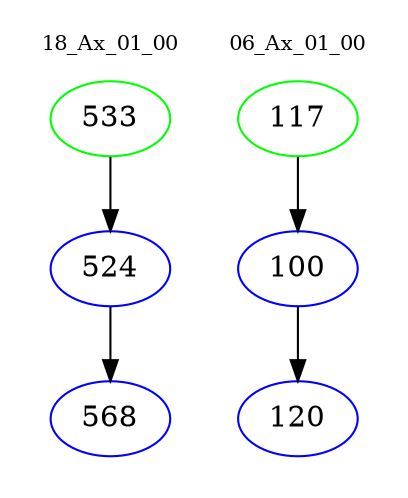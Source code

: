 digraph{
subgraph cluster_0 {
color = white
label = "18_Ax_01_00";
fontsize=10;
T0_533 [label="533", color="green"]
T0_533 -> T0_524 [color="black"]
T0_524 [label="524", color="blue"]
T0_524 -> T0_568 [color="black"]
T0_568 [label="568", color="blue"]
}
subgraph cluster_1 {
color = white
label = "06_Ax_01_00";
fontsize=10;
T1_117 [label="117", color="green"]
T1_117 -> T1_100 [color="black"]
T1_100 [label="100", color="blue"]
T1_100 -> T1_120 [color="black"]
T1_120 [label="120", color="blue"]
}
}
